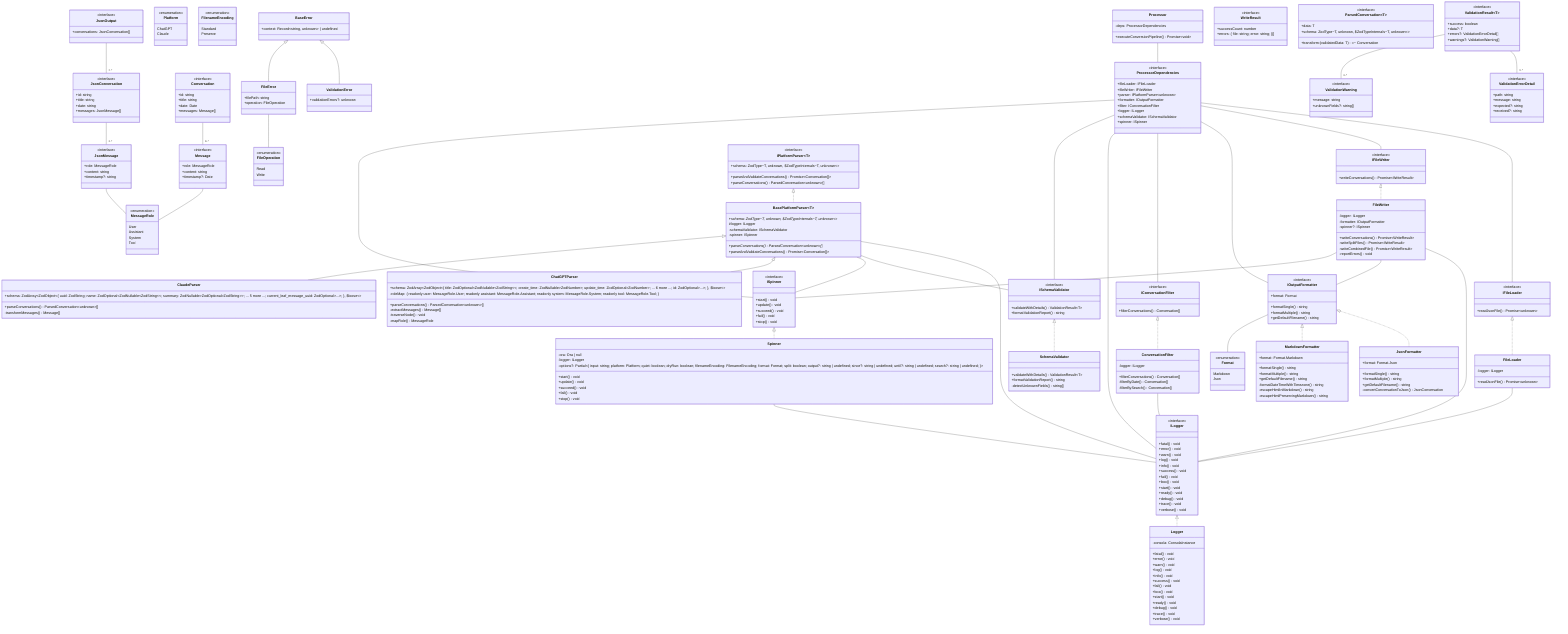 classDiagram
direction TB

class ProcessorDependencies {
            <<interface>>
            +fileLoader: IFileLoader
+fileWriter: IFileWriter
+parser: IPlatformParser~unknown~
+formatter: IOutputFormatter
+filter: IConversationFilter
+logger: ILogger
+schemaValidator: ISchemaValidator
+spinner: ISpinner
            
        }
ProcessorDependencies  --  IFileLoader
ProcessorDependencies  --  IFileWriter
ProcessorDependencies  --  IOutputFormatter
ProcessorDependencies  --  IConversationFilter
ProcessorDependencies  --  ILogger
ProcessorDependencies  --  ISchemaValidator
ProcessorDependencies  --  ISpinner
class Processor{
            -deps: ProcessorDependencies
            +executeConversionPipeline() Promise~void~
        }
Processor  --  ProcessorDependencies
class Platform {
        <<enumeration>>
        ChatGPT
Claude
      }
class Format {
        <<enumeration>>
        Markdown
Json
      }
class FilenameEncoding {
        <<enumeration>>
        Standard
Preserve
      }
class Conversation {
            <<interface>>
            +id: string
+title: string
+date: Date
+messages: Message[]
            
        }
class Message {
            <<interface>>
            +role: MessageRole
+content: string
+timestamp?: Date
            
        }
class MessageRole {
        <<enumeration>>
        User
Assistant
System
Tool
      }
Conversation  -- "0..*" Message
Message  --  MessageRole
class BaseError{
            +context: Record~string, unknown~ | undefined
            
        }
class ValidationError{
            +validationErrors?: unknown
            
        }
class FileError{
            +filePath: string
+operation: FileOperation
            
        }
class FileOperation {
        <<enumeration>>
        Read
Write
      }
BaseError<|--ValidationError
BaseError<|--FileError
FileError  --  FileOperation
class ConversationFilter{
            -logger: ILogger
            +filterConversations() Conversation[]
-filterByDate() Conversation[]
-filterBySearch() Conversation[]
        }
IConversationFilter<|..ConversationFilter
ConversationFilter  --  ILogger
class JsonFormatter{
            +format: Format.Json
            +formatSingle() string
+formatMultiple() string
+getDefaultFilename() string
-convertConversationToJson() JsonConversation
        }
class JsonOutput {
            <<interface>>
            +conversations: JsonConversation[]
            
        }
class JsonConversation {
            <<interface>>
            +id: string
+title: string
+date: string
+messages: JsonMessage[]
            
        }
class JsonMessage {
            <<interface>>
            +role: MessageRole
+content: string
+timestamp?: string
            
        }
IOutputFormatter<|..JsonFormatter
JsonOutput  -- "0..*" JsonConversation
JsonConversation  -- "0..*" JsonMessage
JsonMessage  --  MessageRole
class MarkdownFormatter{
            +format: Format.Markdown
            +formatSingle() string
+formatMultiple() string
+getDefaultFilename() string
-formatDateTimeWithTimezone() string
-escapeHtmlInMarkdown() string
-escapeHtmlPreservingMarkdown() string
        }
IOutputFormatter<|..MarkdownFormatter
class FileLoader{
            -logger: ILogger
            +readJsonFile() Promise~unknown~
        }
IFileLoader<|..FileLoader
FileLoader  --  ILogger
class FileWriter{
            -logger: ILogger
-formatter: IOutputFormatter
-spinner?: ISpinner
            +writeConversations() Promise~WriteResult~
-writeSplitFiles() Promise~WriteResult~
-writeCombinedFile() Promise~WriteResult~
-reportErrors() void
        }
IFileWriter<|..FileWriter
FileWriter  --  ILogger
FileWriter  --  IOutputFormatter
FileWriter  --  ISpinner
class Logger{
            -consola: ConsolaInstance
            +fatal() void
+error() void
+warn() void
+log() void
+info() void
+success() void
+fail() void
+box() void
+start() void
+ready() void
+debug() void
+trace() void
+verbose() void
        }
ILogger<|..Logger
class BasePlatformParser~T~{
            +schema: ZodType~T, unknown, $ZodTypeInternals~T, unknown~~*
#logger: ILogger
-schemaValidator: ISchemaValidator
-spinner: ISpinner
            +parseConversations() ParsedConversation~unknown~[]*
+parseAndValidateConversations() Promise~Conversation[]~
        }
IPlatformParser~T~<|..BasePlatformParser~T~
BasePlatformParser~T~  --  ILogger
BasePlatformParser~T~  --  ISchemaValidator
BasePlatformParser~T~  --  ISpinner
class Spinner{
            -ora: Ora | null
-logger: ILogger
-options?: Partial~#123; input: string; platform: Platform; quiet: boolean; dryRun: boolean; filenameEncoding: FilenameEncoding; format: Format; split: boolean; output?: string | undefined; since?: string | undefined; until?: string | undefined; search?: string | undefined; #125;~
            +start() void
+update() void
+succeed() void
+fail() void
+stop() void
        }
ISpinner<|..Spinner
Spinner  --  ILogger
class SchemaValidator{
            
            +validateWithDetails() ValidationResult~T~
+formatValidationReport() string
-detectUnknownFields() string[]
        }
ISchemaValidator<|..SchemaValidator
class IConversationFilter {
            <<interface>>
            
            +filterConversations() Conversation[]
        }
class IFileLoader {
            <<interface>>
            
            +readJsonFile() Promise~unknown~
        }
class WriteResult {
            <<interface>>
            +successCount: number
+errors: #123; file: string; error: string; #125;[]
            
        }
class IFileWriter {
            <<interface>>
            
            +writeConversations() Promise~WriteResult~
        }
class ILogger {
            <<interface>>
            
            +fatal() void
+error() void
+warn() void
+log() void
+info() void
+success() void
+fail() void
+box() void
+start() void
+ready() void
+debug() void
+trace() void
+verbose() void
        }
class IOutputFormatter {
            <<interface>>
            +format: Format
            +formatSingle() string
+formatMultiple() string
+getDefaultFilename() string
        }
IOutputFormatter  --  Format
class IPlatformParser~T~ {
            <<interface>>
            +schema: ZodType~T, unknown, $ZodTypeInternals~T, unknown~~
            +parseAndValidateConversations() Promise~Conversation[]~
+parseConversations() ParsedConversation~unknown~[]
        }
class ParsedConversation~T~ {
            <<interface>>
            +data: T
+schema: ZodType~T, unknown, $ZodTypeInternals~T, unknown~~
+transform: (validatedData: T) =~ Conversation
            
        }
class ISchemaValidator {
            <<interface>>
            
            +validateWithDetails() ValidationResult~T~
+formatValidationReport() string
        }
class ValidationResult~T~ {
            <<interface>>
            +success: boolean
+data?: T
+errors?: ValidationErrorDetail[]
+warnings?: ValidationWarning[]
            
        }
class ValidationErrorDetail {
            <<interface>>
            +path: string
+message: string
+expected?: string
+received?: string
            
        }
class ValidationWarning {
            <<interface>>
            +message: string
+unknownFields?: string[]
            
        }
ValidationResult~T~  -- "0..*" ValidationErrorDetail
ValidationResult~T~  -- "0..*" ValidationWarning
class ISpinner {
            <<interface>>
            
            +start() void
+update() void
+succeed() void
+fail() void
+stop() void
        }
class ChatGPTParser{
            +schema: ZodArray~ZodObject~#123; title: ZodOptional~ZodNullable~ZodString~~; create_time: ZodNullable~ZodNumber~; update_time: ZodOptional~ZodNumber~; ... 6 more ...; id: ZodOptional~...~; #125;, $loose~~
-roleMap: #123; readonly user: MessageRole.User; readonly assistant: MessageRole.Assistant; readonly system: MessageRole.System; readonly tool: MessageRole.Tool; #125;
            +parseConversations() ParsedConversation~unknown~[]
-extractMessages() Message[]
-traverseNode() void
-mapRole() MessageRole
        }
BasePlatformParser~T~<|--ChatGPTParser
class ClaudeParser{
            +schema: ZodArray~ZodObject~#123; uuid: ZodString; name: ZodOptional~ZodNullable~ZodString~~; summary: ZodNullable~ZodOptional~ZodString~~; ... 5 more ...; current_leaf_message_uuid: ZodOptional~...~; #125;, $loose~~
            +parseConversations() ParsedConversation~unknown~[]
-transformMessages() Message[]
        }
BasePlatformParser~T~<|--ClaudeParser